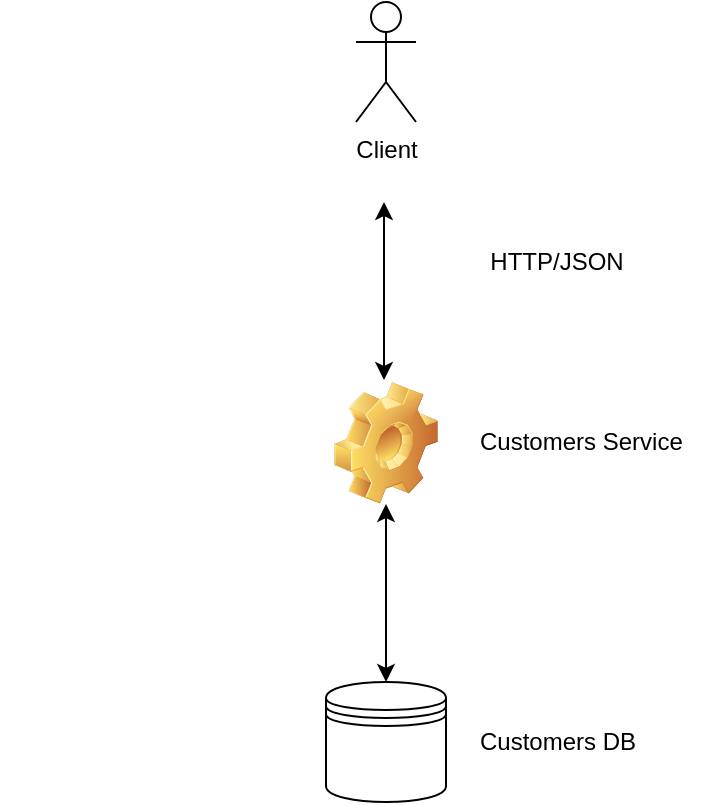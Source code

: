 <mxfile version="13.10.9" type="device"><diagram name="Page-1" id="aaaa8250-4180-3840-79b5-4cada1eebb92"><mxGraphModel dx="1186" dy="718" grid="1" gridSize="10" guides="1" tooltips="1" connect="1" arrows="1" fold="1" page="1" pageScale="1" pageWidth="850" pageHeight="1100" background="#ffffff" math="0" shadow="0"><root><mxCell id="0"/><mxCell id="1" parent="0"/><mxCell id="yhvSZeIWq9crih2-S8UB-1" value="" style="shape=datastore;whiteSpace=wrap;html=1;" vertex="1" parent="1"><mxGeometry x="395" y="680" width="60" height="60" as="geometry"/></mxCell><mxCell id="yhvSZeIWq9crih2-S8UB-2" value="" style="shape=image;html=1;verticalLabelPosition=bottom;verticalAlign=top;imageAspect=1;aspect=fixed;image=img/clipart/Gear_128x128.png" vertex="1" parent="1"><mxGeometry x="399" y="530" width="52" height="61" as="geometry"/></mxCell><mxCell id="yhvSZeIWq9crih2-S8UB-3" value="" style="endArrow=classic;startArrow=classic;html=1;exitX=0.5;exitY=0;exitDx=0;exitDy=0;" edge="1" parent="1" source="yhvSZeIWq9crih2-S8UB-1" target="yhvSZeIWq9crih2-S8UB-2"><mxGeometry width="50" height="50" relative="1" as="geometry"><mxPoint x="620" y="710" as="sourcePoint"/><mxPoint x="670" y="660" as="targetPoint"/></mxGeometry></mxCell><mxCell id="yhvSZeIWq9crih2-S8UB-4" value="Client" style="shape=umlActor;verticalLabelPosition=bottom;verticalAlign=top;html=1;outlineConnect=0;" vertex="1" parent="1"><mxGeometry x="410" y="340" width="30" height="60" as="geometry"/></mxCell><mxCell id="yhvSZeIWq9crih2-S8UB-5" value="" style="endArrow=classic;startArrow=classic;html=1;exitX=0.5;exitY=0;exitDx=0;exitDy=0;" edge="1" parent="1"><mxGeometry width="50" height="50" relative="1" as="geometry"><mxPoint x="424" y="529" as="sourcePoint"/><mxPoint x="424" y="440" as="targetPoint"/></mxGeometry></mxCell><mxCell id="yhvSZeIWq9crih2-S8UB-6" value="Customers Service" style="text;html=1;resizable=0;autosize=1;align=left;verticalAlign=middle;points=[];fillColor=none;strokeColor=none;rounded=0;" vertex="1" parent="1"><mxGeometry x="470" y="550" width="120" height="20" as="geometry"/></mxCell><mxCell id="yhvSZeIWq9crih2-S8UB-7" value="Customers DB" style="text;html=1;resizable=0;autosize=1;align=left;verticalAlign=middle;points=[];fillColor=none;strokeColor=none;rounded=0;" vertex="1" parent="1"><mxGeometry x="470" y="700" width="90" height="20" as="geometry"/></mxCell><mxCell id="yhvSZeIWq9crih2-S8UB-9" value="" style="shape=image;imageAspect=0;aspect=fixed;verticalLabelPosition=bottom;verticalAlign=top;image=https://webassets.mongodb.com/_com_assets/cms/mongodb_logo1-76twgcu2dm.png;" vertex="1" parent="1"><mxGeometry x="242" y="690" width="147.52" height="40" as="geometry"/></mxCell><mxCell id="yhvSZeIWq9crih2-S8UB-10" value="" style="shape=image;imageAspect=0;aspect=fixed;verticalLabelPosition=bottom;verticalAlign=top;image=https://miro.medium.com/fit/c/1838/551/0*R60lnmJl4hanOBaJ.png;" vertex="1" parent="1"><mxGeometry x="232.1" y="541" width="163.33" height="49" as="geometry"/></mxCell><mxCell id="yhvSZeIWq9crih2-S8UB-11" value="HTTP/JSON" style="text;html=1;resizable=0;autosize=1;align=center;verticalAlign=middle;points=[];fillColor=none;strokeColor=none;rounded=0;" vertex="1" parent="1"><mxGeometry x="470" y="460" width="80" height="20" as="geometry"/></mxCell></root></mxGraphModel></diagram></mxfile>
